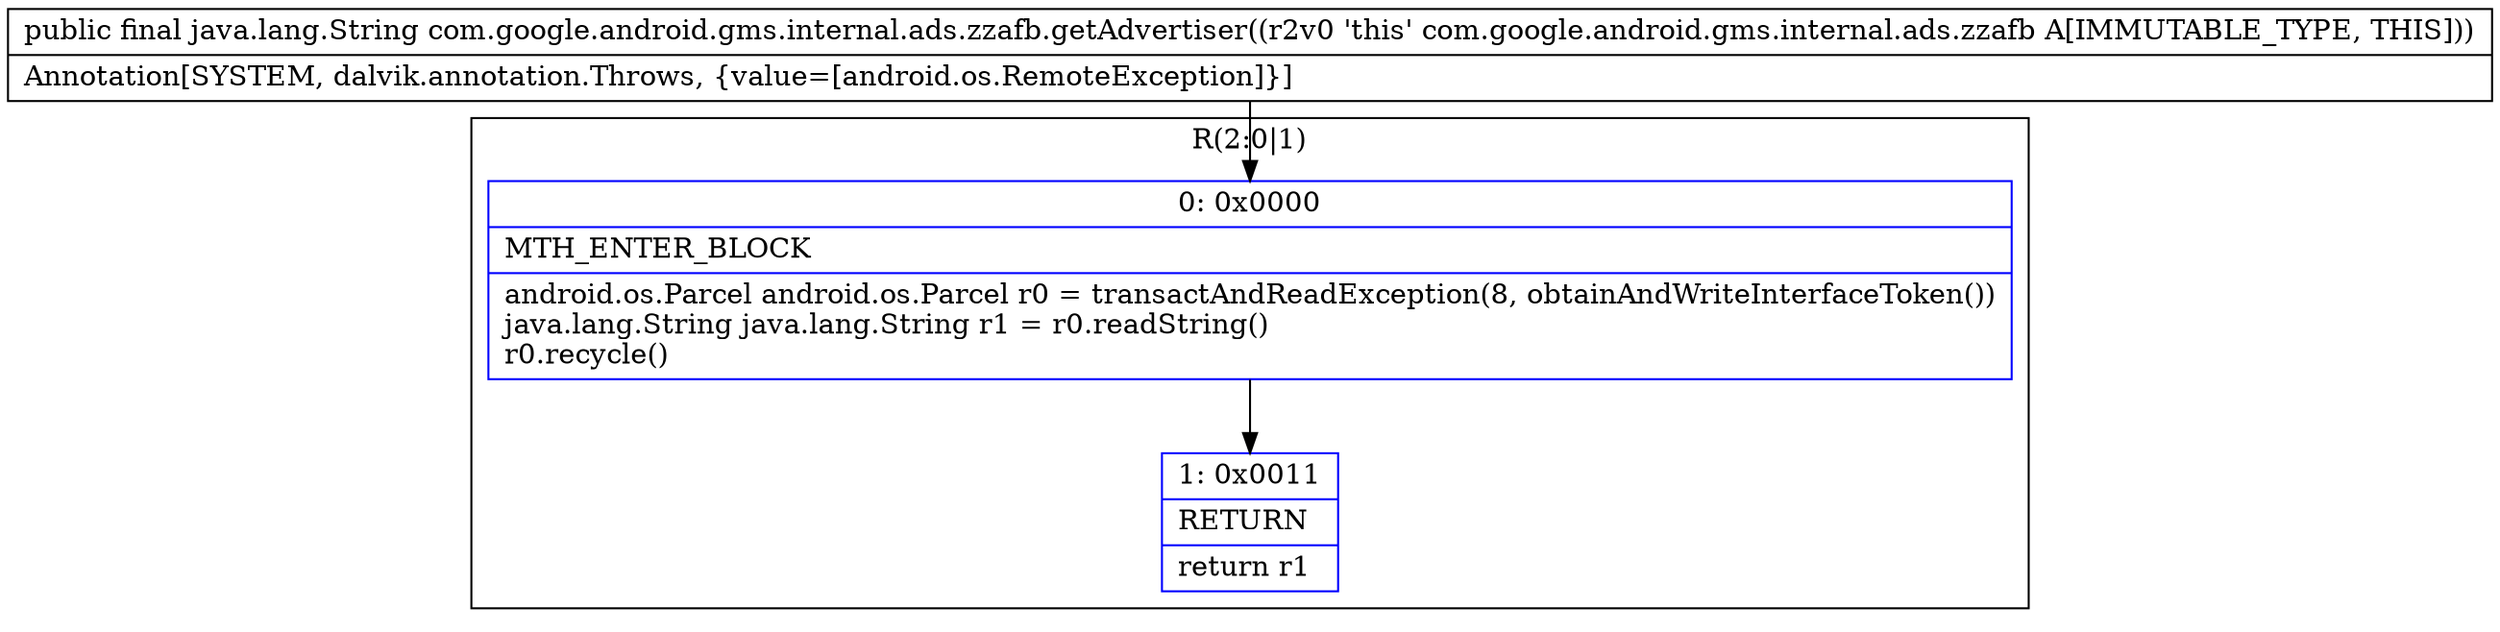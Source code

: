 digraph "CFG forcom.google.android.gms.internal.ads.zzafb.getAdvertiser()Ljava\/lang\/String;" {
subgraph cluster_Region_447141647 {
label = "R(2:0|1)";
node [shape=record,color=blue];
Node_0 [shape=record,label="{0\:\ 0x0000|MTH_ENTER_BLOCK\l|android.os.Parcel android.os.Parcel r0 = transactAndReadException(8, obtainAndWriteInterfaceToken())\ljava.lang.String java.lang.String r1 = r0.readString()\lr0.recycle()\l}"];
Node_1 [shape=record,label="{1\:\ 0x0011|RETURN\l|return r1\l}"];
}
MethodNode[shape=record,label="{public final java.lang.String com.google.android.gms.internal.ads.zzafb.getAdvertiser((r2v0 'this' com.google.android.gms.internal.ads.zzafb A[IMMUTABLE_TYPE, THIS]))  | Annotation[SYSTEM, dalvik.annotation.Throws, \{value=[android.os.RemoteException]\}]\l}"];
MethodNode -> Node_0;
Node_0 -> Node_1;
}

